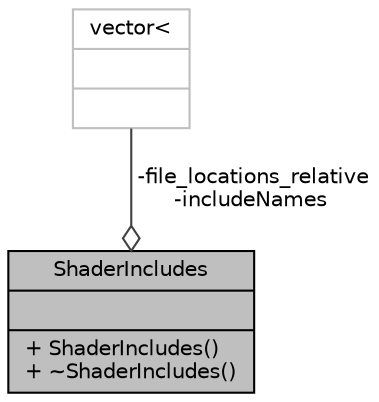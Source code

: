 digraph "ShaderIncludes"
{
 // INTERACTIVE_SVG=YES
 // LATEX_PDF_SIZE
  bgcolor="transparent";
  edge [fontname="Helvetica",fontsize="10",labelfontname="Helvetica",labelfontsize="10"];
  node [fontname="Helvetica",fontsize="10",shape=record];
  Node1 [label="{ShaderIncludes\n||+  ShaderIncludes()\l+  ~ShaderIncludes()\l}",height=0.2,width=0.4,color="black", fillcolor="grey75", style="filled", fontcolor="black",tooltip=" "];
  Node2 -> Node1 [color="grey25",fontsize="10",style="solid",label=" -file_locations_relative\n-includeNames" ,arrowhead="odiamond",fontname="Helvetica"];
  Node2 [label="{vector\<\n||}",height=0.2,width=0.4,color="grey75",tooltip=" "];
}
